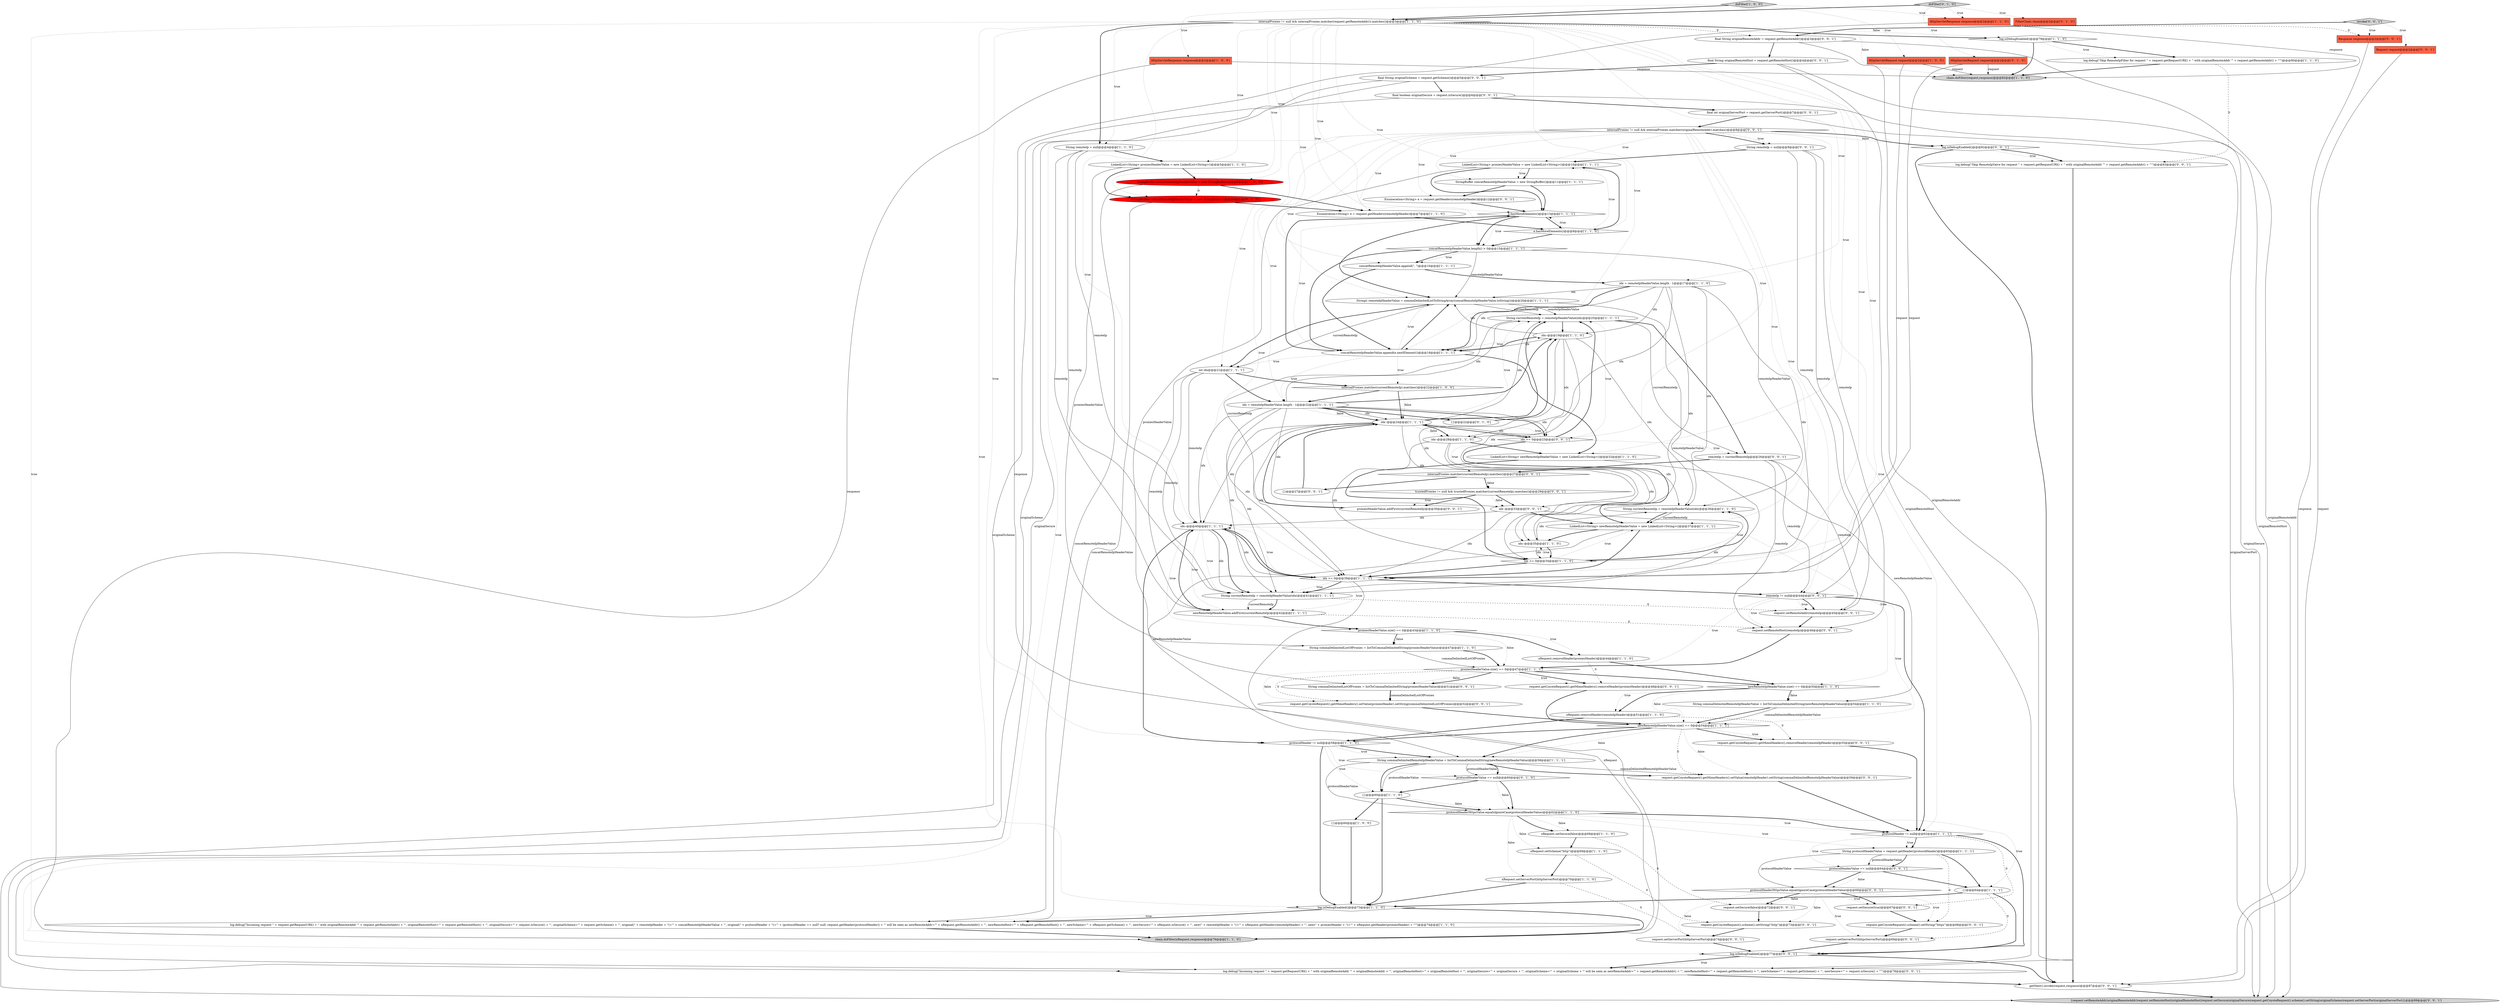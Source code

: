 digraph {
15 [style = filled, label = "idx--@@@40@@@['1', '1', '1']", fillcolor = white, shape = ellipse image = "AAA0AAABBB1BBB"];
23 [style = filled, label = "LinkedList<String> proxiesHeaderValue = new LinkedList<String>()@@@10@@@['1', '1', '1']", fillcolor = white, shape = ellipse image = "AAA0AAABBB1BBB"];
96 [style = filled, label = "Request request@@@2@@@['0', '0', '1']", fillcolor = tomato, shape = box image = "AAA0AAABBB3BBB"];
49 [style = filled, label = "protocolHeader != null@@@58@@@['1', '1', '0']", fillcolor = white, shape = diamond image = "AAA0AAABBB1BBB"];
4 [style = filled, label = "{}@@@64@@@['1', '1', '1']", fillcolor = white, shape = ellipse image = "AAA0AAABBB1BBB"];
57 [style = filled, label = "String currentRemoteIp = remoteIpHeaderValue(idx(@@@25@@@['1', '1', '1']", fillcolor = white, shape = ellipse image = "AAA0AAABBB1BBB"];
46 [style = filled, label = "int idx@@@21@@@['1', '1', '1']", fillcolor = white, shape = ellipse image = "AAA0AAABBB1BBB"];
34 [style = filled, label = "String currentRemoteIp = remoteIpHeaderValue(idx(@@@36@@@['1', '1', '0']", fillcolor = white, shape = ellipse image = "AAA0AAABBB1BBB"];
99 [style = filled, label = "trustedProxies != null && trustedProxies.matcher(currentRemoteIp).matches()@@@29@@@['0', '0', '1']", fillcolor = white, shape = diamond image = "AAA0AAABBB3BBB"];
68 [style = filled, label = "final String originalRemoteHost = request.getRemoteHost()@@@4@@@['0', '0', '1']", fillcolor = white, shape = ellipse image = "AAA0AAABBB3BBB"];
31 [style = filled, label = "xRequest.setScheme(\"http\")@@@69@@@['1', '1', '0']", fillcolor = white, shape = ellipse image = "AAA0AAABBB1BBB"];
48 [style = filled, label = "e.hasMoreElements()@@@13@@@['1', '1', '1']", fillcolor = white, shape = diamond image = "AAA0AAABBB1BBB"];
25 [style = filled, label = "idx = remoteIpHeaderValue.length - 1@@@22@@@['1', '1', '1']", fillcolor = white, shape = ellipse image = "AAA0AAABBB1BBB"];
6 [style = filled, label = "log.debug(\"Skip RemoteIpFilter for request \" + request.getRequestURI() + \" with originalRemoteAddr '\" + request.getRemoteAddr() + \"'\")@@@80@@@['1', '1', '0']", fillcolor = white, shape = ellipse image = "AAA0AAABBB1BBB"];
11 [style = filled, label = "HttpServletRequest request@@@2@@@['1', '0', '0']", fillcolor = tomato, shape = box image = "AAA0AAABBB1BBB"];
10 [style = filled, label = "StringBuffer concatRemoteIpHeaderValue = new StringBuffer()@@@11@@@['1', '1', '1']", fillcolor = white, shape = ellipse image = "AAA0AAABBB1BBB"];
50 [style = filled, label = "String protocolHeaderValue = request.getHeader(protocolHeader)@@@63@@@['1', '1', '1']", fillcolor = white, shape = ellipse image = "AAA0AAABBB1BBB"];
54 [style = filled, label = "log.isDebugEnabled()@@@79@@@['1', '1', '0']", fillcolor = white, shape = diamond image = "AAA0AAABBB1BBB"];
9 [style = filled, label = "{}@@@60@@@['1', '0', '0']", fillcolor = white, shape = ellipse image = "AAA0AAABBB1BBB"];
103 [style = filled, label = "log.isDebugEnabled()@@@77@@@['0', '0', '1']", fillcolor = white, shape = diamond image = "AAA0AAABBB3BBB"];
58 [style = filled, label = "chain.doFilter(request,response)@@@82@@@['1', '1', '0']", fillcolor = lightgray, shape = ellipse image = "AAA0AAABBB1BBB"];
7 [style = filled, label = "idx--@@@24@@@['1', '1', '1']", fillcolor = white, shape = ellipse image = "AAA0AAABBB1BBB"];
30 [style = filled, label = "{}@@@60@@@['1', '1', '0']", fillcolor = white, shape = ellipse image = "AAA0AAABBB1BBB"];
77 [style = filled, label = "protocolHeaderHttpsValue.equalsIgnoreCase(protocolHeaderValue)@@@66@@@['0', '0', '1']", fillcolor = white, shape = diamond image = "AAA0AAABBB3BBB"];
5 [style = filled, label = "idx >= 0@@@39@@@['1', '1', '1']", fillcolor = white, shape = diamond image = "AAA0AAABBB1BBB"];
2 [style = filled, label = "protocolHeaderHttpsValue.equalsIgnoreCase(protocolHeaderValue)@@@62@@@['1', '1', '0']", fillcolor = white, shape = diamond image = "AAA0AAABBB1BBB"];
19 [style = filled, label = "xRequest.removeHeader(proxiesHeader)@@@44@@@['1', '1', '0']", fillcolor = white, shape = ellipse image = "AAA0AAABBB1BBB"];
88 [style = filled, label = "request.setServerPort(httpsServerPort)@@@69@@@['0', '0', '1']", fillcolor = white, shape = ellipse image = "AAA0AAABBB3BBB"];
27 [style = filled, label = "LinkedList<String> proxiesHeaderValue = new LinkedList<String>()@@@5@@@['1', '1', '0']", fillcolor = white, shape = ellipse image = "AAA0AAABBB1BBB"];
29 [style = filled, label = "protocolHeader != null@@@62@@@['1', '1', '1']", fillcolor = white, shape = diamond image = "AAA0AAABBB1BBB"];
39 [style = filled, label = "idx--@@@19@@@['1', '1', '0']", fillcolor = white, shape = ellipse image = "AAA0AAABBB1BBB"];
60 [style = filled, label = "HttpServletRequest request@@@2@@@['0', '1', '0']", fillcolor = tomato, shape = box image = "AAA0AAABBB2BBB"];
82 [style = filled, label = "idx >= 0@@@23@@@['0', '0', '1']", fillcolor = white, shape = diamond image = "AAA0AAABBB3BBB"];
56 [style = filled, label = "concatRemoteIpHeaderValue.length() > 0@@@15@@@['1', '1', '1']", fillcolor = white, shape = diamond image = "AAA0AAABBB1BBB"];
100 [style = filled, label = "request.getCoyoteRequest().getMimeHeaders().setValue(proxiesHeader).setString(commaDelimitedListOfProxies)@@@52@@@['0', '0', '1']", fillcolor = white, shape = ellipse image = "AAA0AAABBB3BBB"];
21 [style = filled, label = "String(( remoteIpHeaderValue = commaDelimitedListToStringArray(concatRemoteIpHeaderValue.toString())@@@20@@@['1', '1', '1']", fillcolor = white, shape = ellipse image = "AAA0AAABBB1BBB"];
102 [style = filled, label = "getNext().invoke(request,response)@@@87@@@['0', '0', '1']", fillcolor = white, shape = ellipse image = "AAA0AAABBB3BBB"];
45 [style = filled, label = "log.isDebugEnabled()@@@73@@@['1', '1', '0']", fillcolor = white, shape = diamond image = "AAA0AAABBB1BBB"];
78 [style = filled, label = "{request.setRemoteAddr(originalRemoteAddr)request.setRemoteHost(originalRemoteHost)request.setSecure(originalSecure)request.getCoyoteRequest().scheme().setString(originalScheme)request.setServerPort(originalServerPort)}@@@89@@@['0', '0', '1']", fillcolor = lightgray, shape = ellipse image = "AAA0AAABBB3BBB"];
104 [style = filled, label = "Response response@@@2@@@['0', '0', '1']", fillcolor = tomato, shape = box image = "AAA0AAABBB3BBB"];
64 [style = filled, label = "{}@@@22@@@['0', '1', '0']", fillcolor = white, shape = ellipse image = "AAA0AAABBB2BBB"];
63 [style = filled, label = "doFilter['0', '1', '0']", fillcolor = lightgray, shape = diamond image = "AAA0AAABBB2BBB"];
12 [style = filled, label = "StringBuffer concatRemoteIpHeaderValue = new StringBuffer()@@@6@@@['1', '0', '0']", fillcolor = red, shape = ellipse image = "AAA1AAABBB1BBB"];
28 [style = filled, label = "idx--@@@35@@@['1', '1', '0']", fillcolor = white, shape = ellipse image = "AAA0AAABBB1BBB"];
84 [style = filled, label = "request.getCoyoteRequest().scheme().setString(\"http\")@@@73@@@['0', '0', '1']", fillcolor = white, shape = ellipse image = "AAA0AAABBB3BBB"];
101 [style = filled, label = "proxiesHeaderValue.addFirst(currentRemoteIp)@@@30@@@['0', '0', '1']", fillcolor = white, shape = ellipse image = "AAA0AAABBB3BBB"];
47 [style = filled, label = "String commaDelimitedRemoteIpHeaderValue = listToCommaDelimitedString(newRemoteIpHeaderValue)@@@54@@@['1', '1', '0']", fillcolor = white, shape = ellipse image = "AAA0AAABBB1BBB"];
81 [style = filled, label = "final boolean originalSecure = request.isSecure()@@@6@@@['0', '0', '1']", fillcolor = white, shape = ellipse image = "AAA0AAABBB3BBB"];
62 [style = filled, label = "StringBuilder concatRemoteIpHeaderValue = new StringBuilder()@@@6@@@['0', '1', '0']", fillcolor = red, shape = ellipse image = "AAA1AAABBB2BBB"];
20 [style = filled, label = "String commaDelimitedListOfProxies = listToCommaDelimitedString(proxiesHeaderValue)@@@47@@@['1', '1', '0']", fillcolor = white, shape = ellipse image = "AAA0AAABBB1BBB"];
22 [style = filled, label = "LinkedList<String> newRemoteIpHeaderValue = new LinkedList<String>()@@@32@@@['1', '1', '0']", fillcolor = white, shape = ellipse image = "AAA0AAABBB1BBB"];
83 [style = filled, label = "idx--@@@33@@@['0', '0', '1']", fillcolor = white, shape = ellipse image = "AAA0AAABBB3BBB"];
98 [style = filled, label = "final int originalServerPort = request.getServerPort()@@@7@@@['0', '0', '1']", fillcolor = white, shape = ellipse image = "AAA0AAABBB3BBB"];
80 [style = filled, label = "request.setSecure(false)@@@72@@@['0', '0', '1']", fillcolor = white, shape = ellipse image = "AAA0AAABBB3BBB"];
26 [style = filled, label = "newRemoteIpHeaderValue.size() == 0@@@54@@@['1', '1', '1']", fillcolor = white, shape = diamond image = "AAA0AAABBB1BBB"];
66 [style = filled, label = "log.isDebugEnabled()@@@82@@@['0', '0', '1']", fillcolor = white, shape = diamond image = "AAA0AAABBB3BBB"];
38 [style = filled, label = "idx = remoteIpHeaderValue.length - 1@@@17@@@['1', '1', '0']", fillcolor = white, shape = ellipse image = "AAA0AAABBB1BBB"];
41 [style = filled, label = "concatRemoteIpHeaderValue.append(e.nextElement())@@@18@@@['1', '1', '1']", fillcolor = white, shape = ellipse image = "AAA0AAABBB1BBB"];
87 [style = filled, label = "request.getCoyoteRequest().getMimeHeaders().removeHeader(proxiesHeader)@@@48@@@['0', '0', '1']", fillcolor = white, shape = ellipse image = "AAA0AAABBB3BBB"];
93 [style = filled, label = "request.setSecure(true)@@@67@@@['0', '0', '1']", fillcolor = white, shape = ellipse image = "AAA0AAABBB3BBB"];
43 [style = filled, label = "newRemoteIpHeaderValue.size() == 0@@@50@@@['1', '1', '0']", fillcolor = white, shape = diamond image = "AAA0AAABBB1BBB"];
75 [style = filled, label = "request.getCoyoteRequest().scheme().setString(\"https\")@@@68@@@['0', '0', '1']", fillcolor = white, shape = ellipse image = "AAA0AAABBB3BBB"];
86 [style = filled, label = "request.setRemoteAddr(remoteIp)@@@45@@@['0', '0', '1']", fillcolor = white, shape = ellipse image = "AAA0AAABBB3BBB"];
85 [style = filled, label = "remoteIp != null@@@44@@@['0', '0', '1']", fillcolor = white, shape = diamond image = "AAA0AAABBB3BBB"];
71 [style = filled, label = "log.debug(\"Skip RemoteIpValve for request \" + request.getRequestURI() + \" with originalRemoteAddr '\" + request.getRemoteAddr() + \"'\")@@@83@@@['0', '0', '1']", fillcolor = white, shape = ellipse image = "AAA0AAABBB3BBB"];
0 [style = filled, label = "internalProxies.matcher(currentRemoteIp).matches()@@@22@@@['1', '0', '0']", fillcolor = white, shape = diamond image = "AAA0AAABBB1BBB"];
14 [style = filled, label = "internalProxies != null && internalProxies.matcher(request.getRemoteAddr()).matches()@@@3@@@['1', '1', '0']", fillcolor = white, shape = diamond image = "AAA0AAABBB1BBB"];
94 [style = filled, label = "request.getCoyoteRequest().getMimeHeaders().setValue(remoteIpHeader).setString(commaDelimitedRemoteIpHeaderValue)@@@59@@@['0', '0', '1']", fillcolor = white, shape = ellipse image = "AAA0AAABBB3BBB"];
32 [style = filled, label = "HttpServletResponse response@@@2@@@['1', '1', '0']", fillcolor = tomato, shape = box image = "AAA0AAABBB1BBB"];
72 [style = filled, label = "final String originalScheme = request.getScheme()@@@5@@@['0', '0', '1']", fillcolor = white, shape = ellipse image = "AAA0AAABBB3BBB"];
91 [style = filled, label = "log.debug(\"Incoming request \" + request.getRequestURI() + \" with originalRemoteAddr '\" + originalRemoteAddr + \"', originalRemoteHost='\" + originalRemoteHost + \"', originalSecure='\" + originalSecure + \"', originalScheme='\" + originalScheme + \"' will be seen as newRemoteAddr='\" + request.getRemoteAddr() + \"', newRemoteHost='\" + request.getRemoteHost() + \"', newScheme='\" + request.getScheme() + \"', newSecure='\" + request.isSecure() + \"'\")@@@78@@@['0', '0', '1']", fillcolor = white, shape = ellipse image = "AAA0AAABBB3BBB"];
76 [style = filled, label = "String remoteIp = null@@@9@@@['0', '0', '1']", fillcolor = white, shape = ellipse image = "AAA0AAABBB3BBB"];
35 [style = filled, label = "String commaDelimitedRemoteIpHeaderValue = listToCommaDelimitedString(newRemoteIpHeaderValue)@@@58@@@['1', '1', '1']", fillcolor = white, shape = ellipse image = "AAA0AAABBB1BBB"];
40 [style = filled, label = "LinkedList<String> newRemoteIpHeaderValue = new LinkedList<String>()@@@37@@@['1', '1', '1']", fillcolor = white, shape = ellipse image = "AAA0AAABBB1BBB"];
92 [style = filled, label = "internalProxies.matcher(currentRemoteIp).matches()@@@27@@@['0', '0', '1']", fillcolor = white, shape = diamond image = "AAA0AAABBB3BBB"];
42 [style = filled, label = "newRemoteIpHeaderValue.addFirst(currentRemoteIp)@@@42@@@['1', '1', '1']", fillcolor = white, shape = ellipse image = "AAA0AAABBB1BBB"];
55 [style = filled, label = "String remoteIp = null@@@4@@@['1', '1', '0']", fillcolor = white, shape = ellipse image = "AAA0AAABBB1BBB"];
73 [style = filled, label = "{}@@@27@@@['0', '0', '1']", fillcolor = white, shape = ellipse image = "AAA0AAABBB3BBB"];
89 [style = filled, label = "protocolHeaderValue == null@@@64@@@['0', '0', '1']", fillcolor = white, shape = diamond image = "AAA0AAABBB3BBB"];
61 [style = filled, label = "FilterChain chain@@@2@@@['0', '1', '0']", fillcolor = tomato, shape = box image = "AAA0AAABBB2BBB"];
90 [style = filled, label = "invoke['0', '0', '1']", fillcolor = lightgray, shape = diamond image = "AAA0AAABBB3BBB"];
51 [style = filled, label = "proxiesHeaderValue.size() == 0@@@43@@@['1', '1', '0']", fillcolor = white, shape = diamond image = "AAA0AAABBB1BBB"];
97 [style = filled, label = "request.setServerPort(httpServerPort)@@@74@@@['0', '0', '1']", fillcolor = white, shape = ellipse image = "AAA0AAABBB3BBB"];
3 [style = filled, label = "proxiesHeaderValue.size() == 0@@@47@@@['1', '1', '1']", fillcolor = white, shape = diamond image = "AAA0AAABBB1BBB"];
33 [style = filled, label = "chain.doFilter(xRequest,response)@@@76@@@['1', '1', '0']", fillcolor = lightgray, shape = ellipse image = "AAA0AAABBB1BBB"];
24 [style = filled, label = "idx--@@@28@@@['1', '1', '0']", fillcolor = white, shape = ellipse image = "AAA0AAABBB1BBB"];
44 [style = filled, label = "xRequest.setSecure(false)@@@68@@@['1', '1', '0']", fillcolor = white, shape = ellipse image = "AAA0AAABBB1BBB"];
59 [style = filled, label = "protocolHeaderValue == null@@@60@@@['0', '1', '0']", fillcolor = white, shape = diamond image = "AAA0AAABBB2BBB"];
36 [style = filled, label = "Enumeration<String> e = request.getHeaders(remoteIpHeader)@@@7@@@['1', '1', '0']", fillcolor = white, shape = ellipse image = "AAA0AAABBB1BBB"];
65 [style = filled, label = "request.setRemoteHost(remoteIp)@@@46@@@['0', '0', '1']", fillcolor = white, shape = ellipse image = "AAA0AAABBB3BBB"];
79 [style = filled, label = "request.getCoyoteRequest().getMimeHeaders().removeHeader(remoteIpHeader)@@@55@@@['0', '0', '1']", fillcolor = white, shape = ellipse image = "AAA0AAABBB3BBB"];
1 [style = filled, label = "log.debug(\"Incoming request \" + request.getRequestURI() + \" with originalRemoteAddr '\" + request.getRemoteAddr() + \"', originalRemoteHost='\" + request.getRemoteHost() + \"', originalSecure='\" + request.isSecure() + \"', originalScheme='\" + request.getScheme() + \"', original(\" + remoteIpHeader + \"(='\" + concatRemoteIpHeaderValue + \"', original(\" + protocolHeader + \"(='\" + (protocolHeader == null? null: request.getHeader(protocolHeader)) + \"' will be seen as newRemoteAddr='\" + xRequest.getRemoteAddr() + \"', newRemoteHost='\" + xRequest.getRemoteHost() + \"', newScheme='\" + xRequest.getScheme() + \"', newSecure='\" + xRequest.isSecure() + \"', new(\" + remoteIpHeader + \"(='\" + xRequest.getHeader(remoteIpHeader) + \"', new(\" + proxiesHeader + \"(='\" + xRequest.getHeader(proxiesHeader) + \"'\")@@@74@@@['1', '1', '0']", fillcolor = white, shape = ellipse image = "AAA0AAABBB1BBB"];
52 [style = filled, label = "xRequest.removeHeader(remoteIpHeader)@@@51@@@['1', '1', '0']", fillcolor = white, shape = ellipse image = "AAA0AAABBB1BBB"];
16 [style = filled, label = "String currentRemoteIp = remoteIpHeaderValue(idx(@@@41@@@['1', '1', '1']", fillcolor = white, shape = ellipse image = "AAA0AAABBB1BBB"];
95 [style = filled, label = "internalProxies != null && internalProxies.matcher(originalRemoteAddr).matches()@@@8@@@['0', '0', '1']", fillcolor = white, shape = diamond image = "AAA0AAABBB3BBB"];
18 [style = filled, label = "e.hasMoreElements()@@@8@@@['1', '1', '0']", fillcolor = white, shape = diamond image = "AAA0AAABBB1BBB"];
67 [style = filled, label = "remoteIp = currentRemoteIp@@@26@@@['0', '0', '1']", fillcolor = white, shape = ellipse image = "AAA0AAABBB3BBB"];
13 [style = filled, label = "xRequest.setServerPort(httpServerPort)@@@70@@@['1', '1', '0']", fillcolor = white, shape = ellipse image = "AAA0AAABBB1BBB"];
17 [style = filled, label = "HttpServletResponse response@@@2@@@['1', '0', '0']", fillcolor = tomato, shape = box image = "AAA0AAABBB1BBB"];
37 [style = filled, label = "concatRemoteIpHeaderValue.append(\", \")@@@16@@@['1', '1', '1']", fillcolor = white, shape = ellipse image = "AAA0AAABBB1BBB"];
53 [style = filled, label = "idx >= 0@@@34@@@['1', '1', '0']", fillcolor = white, shape = diamond image = "AAA0AAABBB1BBB"];
70 [style = filled, label = "String commaDelimitedListOfProxies = listToCommaDelimitedString(proxiesHeaderValue)@@@51@@@['0', '0', '1']", fillcolor = white, shape = ellipse image = "AAA0AAABBB3BBB"];
8 [style = filled, label = "doFilter['1', '0', '0']", fillcolor = lightgray, shape = diamond image = "AAA0AAABBB1BBB"];
69 [style = filled, label = "Enumeration<String> e = request.getHeaders(remoteIpHeader)@@@12@@@['0', '0', '1']", fillcolor = white, shape = ellipse image = "AAA0AAABBB3BBB"];
74 [style = filled, label = "final String originalRemoteAddr = request.getRemoteAddr()@@@3@@@['0', '0', '1']", fillcolor = white, shape = ellipse image = "AAA0AAABBB3BBB"];
56->21 [style = solid, label="remoteIpHeaderValue"];
46->25 [style = bold, label=""];
99->83 [style = bold, label=""];
50->77 [style = solid, label="protocolHeaderValue"];
45->33 [style = bold, label=""];
5->15 [style = bold, label=""];
2->44 [style = dotted, label="false"];
7->83 [style = solid, label="idx"];
101->7 [style = bold, label=""];
41->48 [style = bold, label=""];
13->97 [style = dashed, label="0"];
48->21 [style = bold, label=""];
82->67 [style = dotted, label="true"];
53->34 [style = dotted, label="true"];
21->46 [style = solid, label="currentRemoteIp"];
41->21 [style = dotted, label="true"];
59->2 [style = dotted, label="false"];
95->10 [style = dotted, label="true"];
45->1 [style = dotted, label="true"];
77->80 [style = dotted, label="false"];
19->87 [style = dashed, label="0"];
41->21 [style = bold, label=""];
29->93 [style = dashed, label="0"];
7->57 [style = bold, label=""];
92->99 [style = bold, label=""];
10->48 [style = bold, label=""];
25->83 [style = solid, label="idx"];
15->16 [style = dotted, label="true"];
23->48 [style = bold, label=""];
95->76 [style = dotted, label="true"];
38->41 [style = solid, label="idx"];
94->29 [style = bold, label=""];
5->42 [style = dotted, label="true"];
84->97 [style = bold, label=""];
92->73 [style = bold, label=""];
25->82 [style = bold, label=""];
23->10 [style = bold, label=""];
43->52 [style = dotted, label="true"];
50->89 [style = solid, label="protocolHeaderValue"];
62->36 [style = bold, label=""];
63->14 [style = bold, label=""];
60->58 [style = solid, label="request"];
41->25 [style = dotted, label="true"];
24->28 [style = solid, label="idx"];
91->102 [style = bold, label=""];
8->14 [style = bold, label=""];
48->56 [style = dotted, label="true"];
73->7 [style = bold, label=""];
25->57 [style = solid, label="idx"];
42->51 [style = bold, label=""];
46->42 [style = solid, label="remoteIp"];
55->16 [style = solid, label="remoteIp"];
83->16 [style = solid, label="idx"];
5->16 [style = dotted, label="true"];
89->77 [style = bold, label=""];
26->94 [style = dashed, label="0"];
14->74 [style = dashed, label="0"];
44->31 [style = bold, label=""];
11->58 [style = solid, label="request"];
3->87 [style = dotted, label="true"];
4->88 [style = dashed, label="0"];
22->47 [style = solid, label="newRemoteIpHeaderValue"];
53->5 [style = bold, label=""];
41->39 [style = dotted, label="true"];
64->39 [style = bold, label=""];
24->22 [style = bold, label=""];
71->102 [style = bold, label=""];
14->36 [style = dotted, label="true"];
66->71 [style = dotted, label="true"];
76->86 [style = solid, label="remoteIp"];
55->15 [style = solid, label="remoteIp"];
25->82 [style = solid, label="idx"];
49->35 [style = dotted, label="true"];
77->75 [style = dotted, label="true"];
25->7 [style = dotted, label="false"];
26->35 [style = dotted, label="false"];
57->101 [style = solid, label="currentRemoteIp"];
3->43 [style = bold, label=""];
26->94 [style = dotted, label="false"];
6->58 [style = bold, label=""];
38->21 [style = solid, label="idx"];
93->75 [style = bold, label=""];
51->19 [style = dotted, label="true"];
35->59 [style = solid, label="protocolHeaderValue"];
27->20 [style = solid, label="proxiesHeaderValue"];
38->39 [style = solid, label="idx"];
81->78 [style = solid, label="originalSecure"];
32->58 [style = solid, label="response"];
39->34 [style = solid, label="idx"];
81->91 [style = solid, label="originalSecure"];
50->75 [style = dashed, label="0"];
38->41 [style = bold, label=""];
14->53 [style = dotted, label="true"];
1->33 [style = bold, label=""];
57->67 [style = bold, label=""];
53->34 [style = bold, label=""];
0->25 [style = bold, label=""];
77->88 [style = dotted, label="true"];
0->7 [style = dotted, label="false"];
15->43 [style = dotted, label="true"];
36->18 [style = bold, label=""];
13->45 [style = bold, label=""];
54->6 [style = bold, label=""];
17->58 [style = solid, label="response"];
79->29 [style = bold, label=""];
90->74 [style = bold, label=""];
14->12 [style = dotted, label="true"];
49->30 [style = dotted, label="true"];
2->29 [style = dotted, label="true"];
95->29 [style = dotted, label="true"];
95->23 [style = dotted, label="true"];
46->15 [style = solid, label="remoteIp"];
5->33 [style = solid, label="xRequest"];
44->80 [style = dashed, label="0"];
41->0 [style = dotted, label="true"];
35->30 [style = solid, label="protocolHeaderValue"];
34->40 [style = solid, label="currentRemoteIp"];
95->40 [style = dotted, label="true"];
72->91 [style = solid, label="originalScheme"];
43->47 [style = bold, label=""];
14->54 [style = dotted, label="false"];
7->24 [style = dotted, label="false"];
49->59 [style = dotted, label="true"];
15->51 [style = dotted, label="true"];
39->41 [style = bold, label=""];
32->104 [style = dashed, label="0"];
86->65 [style = bold, label=""];
99->101 [style = dotted, label="true"];
95->5 [style = dotted, label="true"];
83->40 [style = bold, label=""];
46->16 [style = solid, label="remoteIp"];
49->45 [style = bold, label=""];
89->4 [style = bold, label=""];
74->91 [style = solid, label="originalRemoteAddr"];
34->40 [style = bold, label=""];
38->28 [style = solid, label="idx"];
3->70 [style = dotted, label="false"];
27->62 [style = bold, label=""];
95->66 [style = dotted, label="false"];
30->9 [style = bold, label=""];
98->78 [style = solid, label="originalServerPort"];
85->29 [style = bold, label=""];
35->59 [style = bold, label=""];
63->60 [style = dotted, label="true"];
7->57 [style = dotted, label="true"];
25->5 [style = solid, label="idx"];
72->81 [style = bold, label=""];
55->42 [style = solid, label="remoteIp"];
29->50 [style = bold, label=""];
82->57 [style = dotted, label="true"];
53->40 [style = dotted, label="true"];
25->16 [style = solid, label="idx"];
67->92 [style = bold, label=""];
15->49 [style = bold, label=""];
14->33 [style = dotted, label="true"];
69->48 [style = bold, label=""];
48->56 [style = bold, label=""];
52->49 [style = bold, label=""];
28->53 [style = bold, label=""];
26->79 [style = dotted, label="true"];
89->77 [style = dotted, label="false"];
40->35 [style = solid, label="newRemoteIpHeaderValue"];
95->85 [style = dotted, label="true"];
43->52 [style = bold, label=""];
104->102 [style = solid, label="response"];
14->54 [style = bold, label=""];
20->3 [style = solid, label="commaDelimitedListOfProxies"];
67->65 [style = solid, label="remoteIp"];
83->15 [style = solid, label="idx"];
22->53 [style = bold, label=""];
62->1 [style = solid, label="concatRemoteIpHeaderValue"];
15->5 [style = solid, label="idx"];
23->70 [style = solid, label="proxiesHeaderValue"];
59->30 [style = bold, label=""];
77->93 [style = dotted, label="true"];
51->19 [style = bold, label=""];
100->26 [style = bold, label=""];
4->103 [style = bold, label=""];
12->1 [style = solid, label="concatRemoteIpHeaderValue"];
31->84 [style = dashed, label="0"];
35->94 [style = bold, label=""];
85->86 [style = bold, label=""];
51->20 [style = dotted, label="false"];
50->89 [style = bold, label=""];
82->7 [style = dotted, label="true"];
14->41 [style = dotted, label="true"];
90->96 [style = dotted, label="true"];
76->65 [style = solid, label="remoteIp"];
21->46 [style = bold, label=""];
37->38 [style = bold, label=""];
2->44 [style = bold, label=""];
47->26 [style = bold, label=""];
25->15 [style = solid, label="idx"];
16->42 [style = bold, label=""];
95->21 [style = dotted, label="true"];
99->83 [style = dotted, label="false"];
14->18 [style = dotted, label="true"];
42->15 [style = bold, label=""];
41->46 [style = dotted, label="true"];
38->24 [style = solid, label="idx"];
14->27 [style = dotted, label="true"];
25->7 [style = bold, label=""];
6->71 [style = dashed, label="0"];
45->1 [style = bold, label=""];
4->45 [style = bold, label=""];
11->5 [style = solid, label="request"];
82->92 [style = dotted, label="true"];
40->5 [style = bold, label=""];
29->50 [style = dotted, label="true"];
3->87 [style = bold, label=""];
66->71 [style = bold, label=""];
7->57 [style = solid, label="idx"];
7->82 [style = bold, label=""];
25->64 [style = bold, label=""];
29->89 [style = dotted, label="true"];
97->103 [style = bold, label=""];
35->94 [style = solid, label="commaDelimitedRemoteIpHeaderValue"];
18->23 [style = bold, label=""];
25->39 [style = bold, label=""];
60->5 [style = solid, label="request"];
95->76 [style = bold, label=""];
51->3 [style = dotted, label="false"];
68->91 [style = solid, label="originalRemoteHost"];
67->85 [style = solid, label="remoteIp"];
95->25 [style = dotted, label="true"];
5->15 [style = dotted, label="true"];
96->102 [style = solid, label="request"];
70->100 [style = solid, label="commaDelimitedListOfProxies"];
5->16 [style = bold, label=""];
43->26 [style = dotted, label="false"];
25->7 [style = solid, label="idx"];
74->78 [style = solid, label="originalRemoteAddr"];
74->68 [style = bold, label=""];
30->2 [style = dotted, label="false"];
16->86 [style = dashed, label="0"];
8->11 [style = dotted, label="true"];
52->79 [style = dashed, label="0"];
35->30 [style = bold, label=""];
19->43 [style = bold, label=""];
95->46 [style = dotted, label="true"];
28->34 [style = solid, label="idx"];
98->95 [style = bold, label=""];
68->78 [style = solid, label="originalRemoteHost"];
14->58 [style = dotted, label="false"];
5->85 [style = bold, label=""];
39->53 [style = solid, label="idx"];
40->28 [style = bold, label=""];
103->102 [style = bold, label=""];
85->65 [style = dotted, label="true"];
14->62 [style = dotted, label="true"];
56->37 [style = dotted, label="true"];
15->5 [style = bold, label=""];
2->31 [style = dotted, label="false"];
14->15 [style = dotted, label="true"];
35->2 [style = solid, label="protocolHeaderValue"];
10->69 [style = bold, label=""];
14->55 [style = dotted, label="true"];
14->55 [style = bold, label=""];
26->79 [style = bold, label=""];
30->2 [style = bold, label=""];
32->33 [style = solid, label="response"];
63->32 [style = dotted, label="true"];
3->100 [style = dotted, label="false"];
2->13 [style = dotted, label="false"];
85->3 [style = dotted, label="true"];
80->84 [style = bold, label=""];
46->0 [style = bold, label=""];
14->45 [style = dotted, label="true"];
56->41 [style = bold, label=""];
88->103 [style = bold, label=""];
14->22 [style = dotted, label="true"];
77->80 [style = bold, label=""];
72->78 [style = solid, label="originalScheme"];
63->61 [style = dotted, label="true"];
57->39 [style = bold, label=""];
26->35 [style = bold, label=""];
77->93 [style = bold, label=""];
56->34 [style = solid, label="remoteIpHeaderValue"];
7->15 [style = solid, label="idx"];
41->22 [style = bold, label=""];
2->50 [style = dotted, label="true"];
48->18 [style = bold, label=""];
7->16 [style = solid, label="idx"];
77->84 [style = dotted, label="false"];
95->103 [style = dotted, label="true"];
18->23 [style = dotted, label="true"];
24->34 [style = solid, label="idx"];
57->67 [style = solid, label="currentRemoteIp"];
42->65 [style = dashed, label="0"];
27->12 [style = bold, label=""];
68->72 [style = bold, label=""];
54->6 [style = dotted, label="true"];
77->97 [style = dotted, label="false"];
8->17 [style = dotted, label="true"];
26->49 [style = bold, label=""];
67->86 [style = solid, label="remoteIp"];
103->91 [style = bold, label=""];
18->56 [style = bold, label=""];
20->3 [style = bold, label=""];
76->85 [style = solid, label="remoteIp"];
54->58 [style = bold, label=""];
15->42 [style = dotted, label="true"];
0->7 [style = bold, label=""];
7->24 [style = bold, label=""];
76->23 [style = bold, label=""];
14->37 [style = dotted, label="true"];
15->16 [style = solid, label="idx"];
55->27 [style = bold, label=""];
7->5 [style = solid, label="idx"];
81->98 [style = bold, label=""];
43->47 [style = dotted, label="false"];
39->24 [style = solid, label="idx"];
48->41 [style = dotted, label="true"];
103->91 [style = dotted, label="true"];
49->35 [style = bold, label=""];
31->13 [style = bold, label=""];
37->41 [style = bold, label=""];
85->26 [style = dotted, label="true"];
21->57 [style = solid, label="currentRemoteIp"];
53->28 [style = dotted, label="true"];
16->42 [style = solid, label="currentRemoteIp"];
12->36 [style = bold, label=""];
56->37 [style = bold, label=""];
50->4 [style = bold, label=""];
38->53 [style = solid, label="idx"];
82->57 [style = bold, label=""];
51->20 [style = bold, label=""];
12->62 [style = dashed, label="0"];
90->104 [style = dotted, label="true"];
39->21 [style = solid, label="idx"];
85->86 [style = dotted, label="true"];
21->16 [style = solid, label="remoteIpHeaderValue"];
47->26 [style = solid, label="commaDelimitedRemoteIpHeaderValue"];
23->10 [style = dotted, label="true"];
14->5 [style = dotted, label="true"];
99->101 [style = bold, label=""];
70->100 [style = bold, label=""];
39->28 [style = solid, label="idx"];
2->4 [style = dotted, label="true"];
82->40 [style = bold, label=""];
14->49 [style = dotted, label="true"];
38->34 [style = solid, label="idx"];
95->82 [style = dotted, label="true"];
65->3 [style = bold, label=""];
102->78 [style = bold, label=""];
17->33 [style = solid, label="response"];
39->41 [style = solid, label="idx"];
92->99 [style = dotted, label="false"];
83->5 [style = solid, label="idx"];
28->53 [style = solid, label="idx"];
18->48 [style = dotted, label="true"];
3->70 [style = bold, label=""];
24->53 [style = solid, label="idx"];
87->26 [style = bold, label=""];
8->32 [style = dotted, label="true"];
15->16 [style = bold, label=""];
14->56 [style = dotted, label="true"];
21->57 [style = solid, label="remoteIpHeaderValue"];
29->103 [style = bold, label=""];
75->88 [style = bold, label=""];
14->38 [style = dotted, label="true"];
3->100 [style = dashed, label="0"];
9->45 [style = bold, label=""];
95->48 [style = dotted, label="true"];
59->2 [style = bold, label=""];
95->69 [style = dotted, label="true"];
2->29 [style = bold, label=""];
7->82 [style = solid, label="idx"];
95->66 [style = bold, label=""];
30->45 [style = bold, label=""];
66->102 [style = bold, label=""];
}
